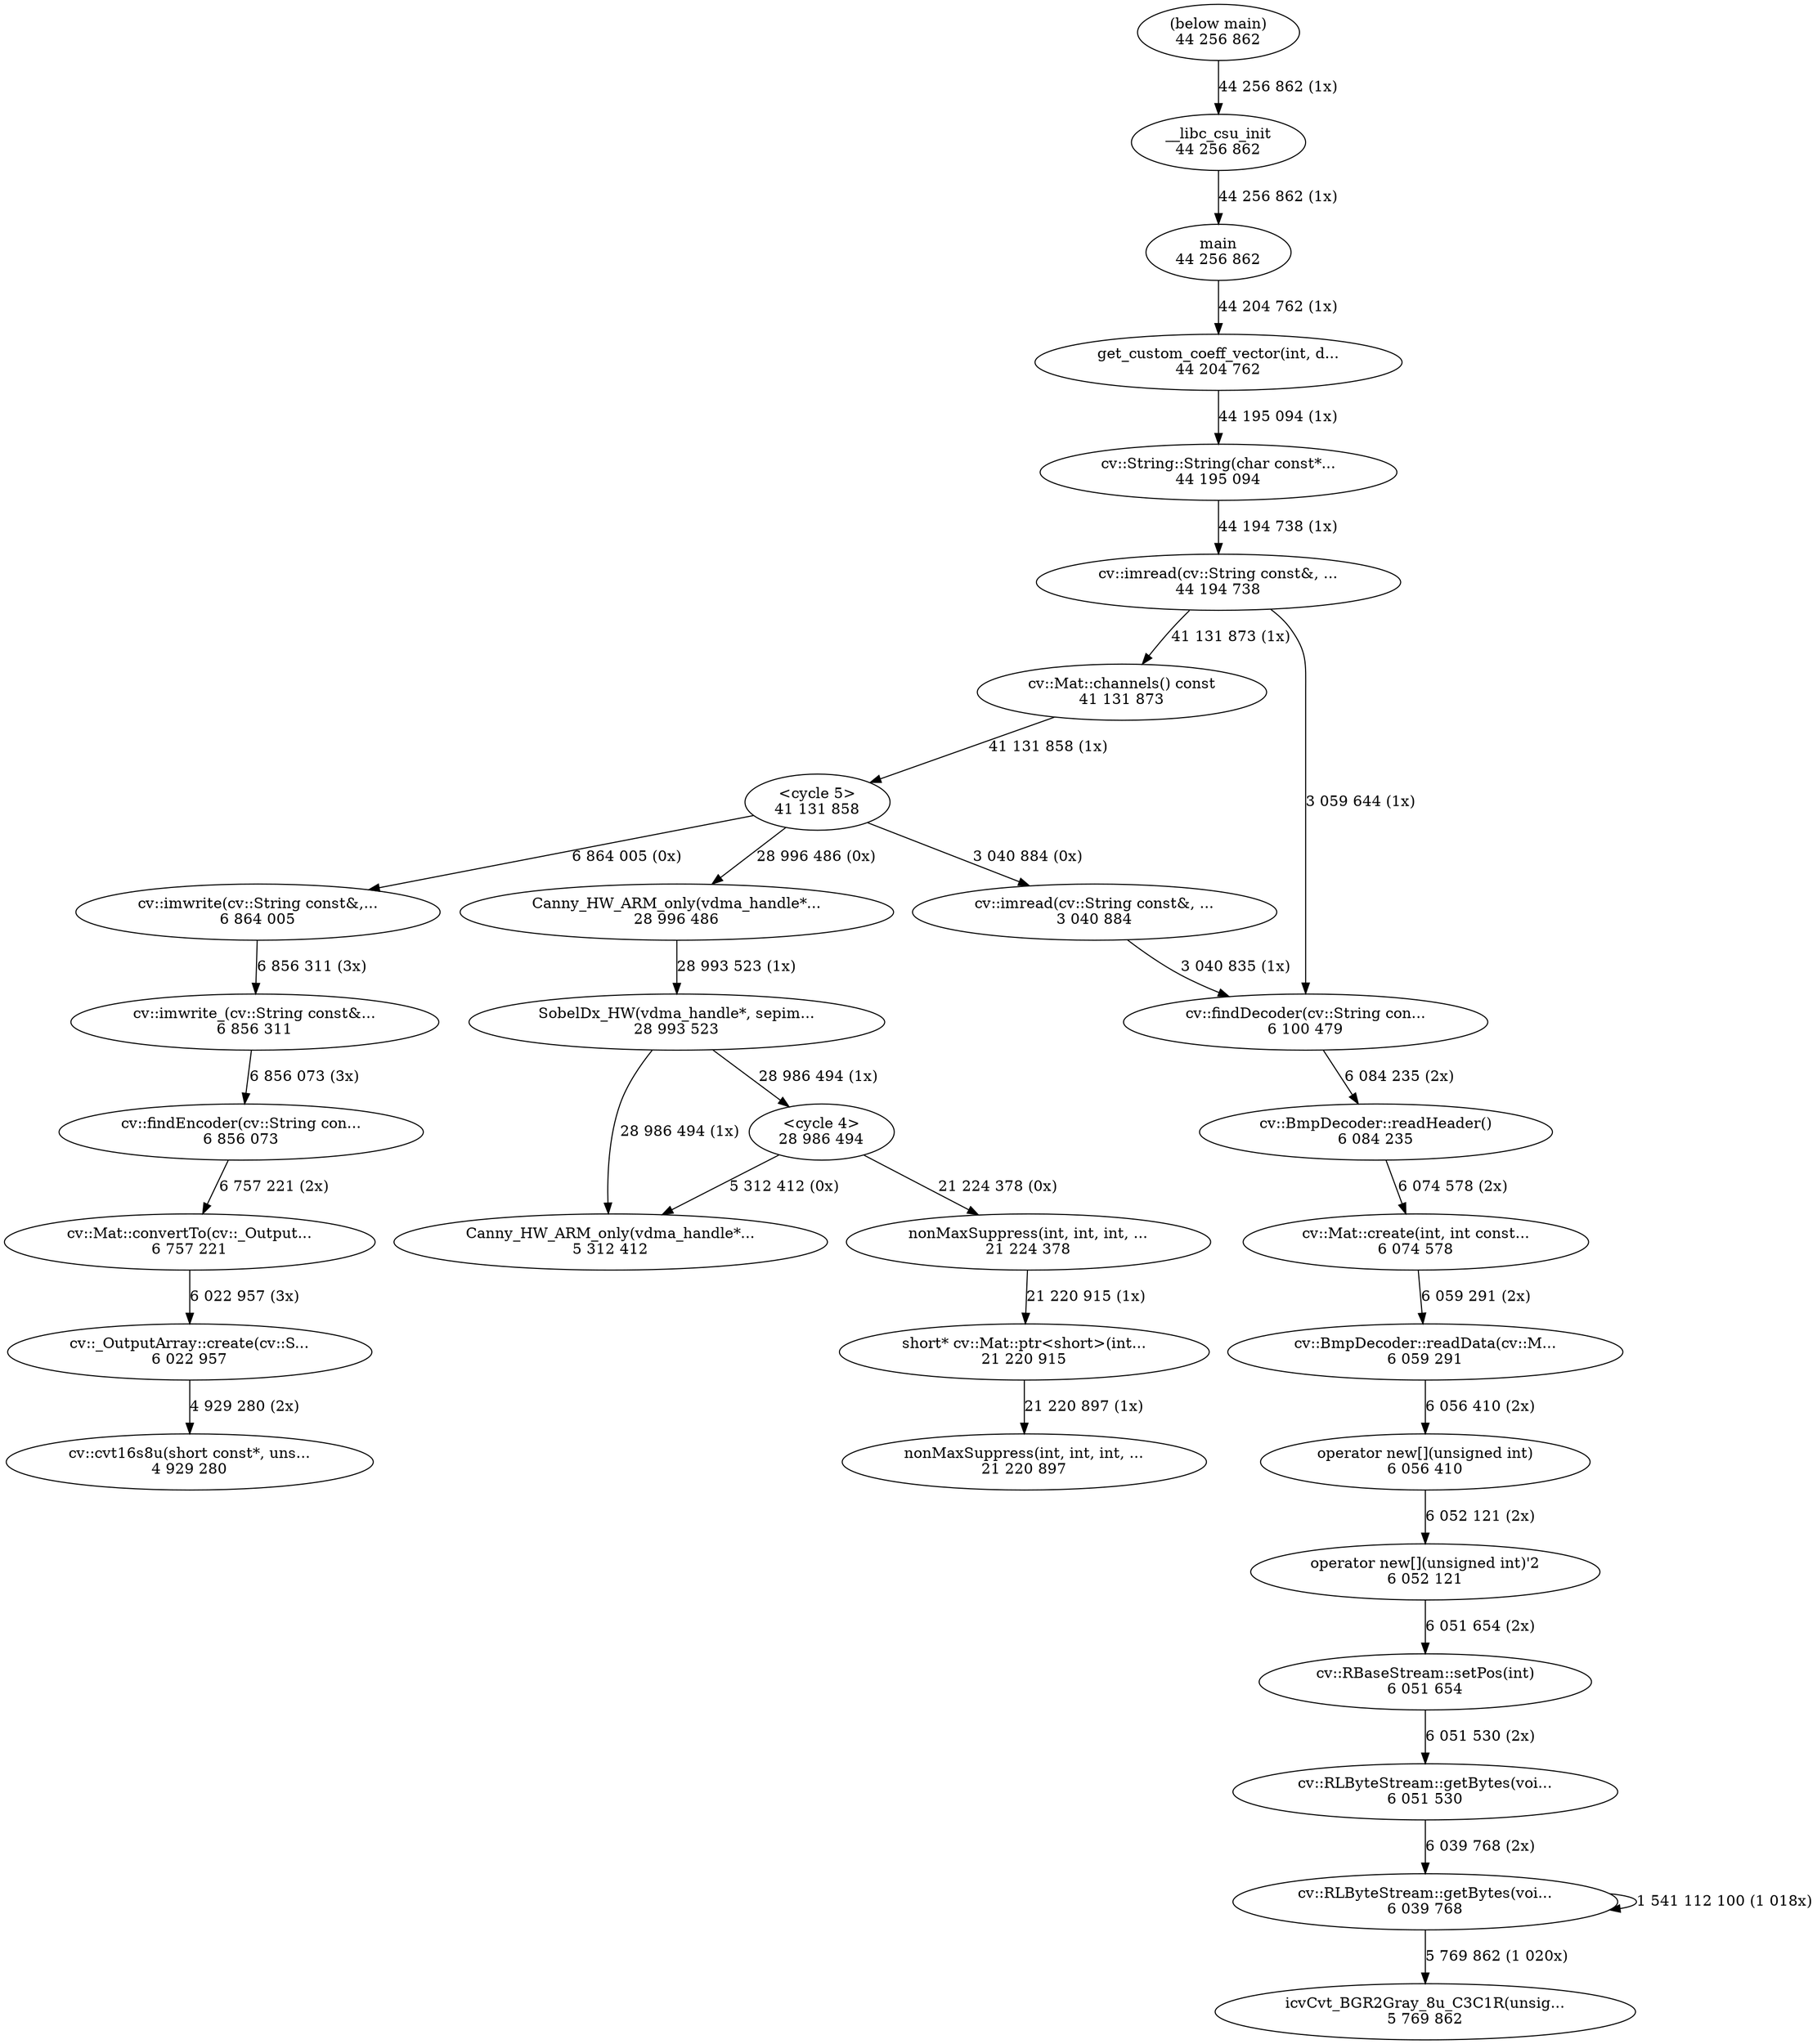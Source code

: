 digraph "callgraph" {
  F134e730 [label="<cycle 4>\n28 986 494"];
  F134e980 [label="<cycle 5>\n41 131 858"];
  F149a9a8 [label="(below main)\n44 256 862"];
  F149af88 [label="__libc_csu_init\n44 256 862"];
  F14e2ed8 [label="operator new[](unsigned int)\n6 056 410"];
  F14e3388 [label="operator new[](unsigned int)'2\n6 052 121"];
  F14e4328 [label="cv::RBaseStream::setPos(int)\n6 051 654"];
  F1530028 [label="cv::String::String(char const*...\n44 195 094"];
  F1530948 [label="cv::imread(cv::String const&, ...\n44 194 738"];
  F1531968 [label="cv::imread(cv::String const&, ...\n3 040 884"];
  F1533948 [label="cv::imwrite(cv::String const&,...\n6 864 005"];
  F15377a8 [label="cv::BmpDecoder::readData(cv::M...\n6 059 291"];
  F1539188 [label="cv::RLByteStream::getBytes(voi...\n6 051 530"];
  F1540648 [label="short* cv::Mat::ptr<short>(int...\n21 220 915"];
  F1540f68 [label="nonMaxSuppress(int, int, int, ...\n21 220 897"];
  F1542038 [label="Canny_HW_ARM_only(vdma_handle*...\n5 312 412"];
  F15549d8 [label="SobelDx_HW(vdma_handle*, sepim...\n28 993 523"];
  F1557e18 [label="cv::RLByteStream::getBytes(voi...\n6 039 768"];
  F1562678 [label="Canny_HW_ARM_only(vdma_handle*...\n28 996 486"];
  F1566618 [label="nonMaxSuppress(int, int, int, ...\n21 224 378"];
  F156c388 [label="main\n44 256 862"];
  F156c8e8 [label="get_custom_coeff_vector(int, d...\n44 204 762"];
  F156ee88 [label="cv::Mat::convertTo(cv::_Output...\n6 757 221"];
  F15728d8 [label="cv::_OutputArray::create(cv::S...\n6 022 957"];
  F157f908 [label="icvCvt_BGR2Gray_8u_C3C1R(unsig...\n5 769 862"];
  F157fcf8 [label="cv::Mat::channels() const\n41 131 873"];
  F158aaa8 [label="cv::findDecoder(cv::String con...\n6 100 479"];
  F15ae448 [label="cv::BmpDecoder::readHeader()\n6 084 235"];
  F15af6a8 [label="cv::Mat::create(int, int const...\n6 074 578"];
  F15bce08 [label="cv::cvt16s8u(short const*, uns...\n4 929 280"];
  F15bec68 [label="cv::imwrite_(cv::String const&...\n6 856 311"];
  F15c60d8 [label="cv::findEncoder(cv::String con...\n6 856 073"];
  F134e730 -> F1542038 [weight=2,label="5 312 412 (0x)"];
  F134e730 -> F1566618 [weight=2,label="21 224 378 (0x)"];
  F134e980 -> F1531968 [weight=2,label="3 040 884 (0x)"];
  F134e980 -> F1533948 [weight=2,label="6 864 005 (0x)"];
  F134e980 -> F1562678 [weight=2,label="28 996 486 (0x)"];
  F149a9a8 -> F149af88 [weight=2,label="44 256 862 (1x)"];
  F149af88 -> F156c388 [weight=2,label="44 256 862 (1x)"];
  F14e2ed8 -> F14e3388 [weight=2,label="6 052 121 (2x)"];
  F14e3388 -> F14e4328 [weight=2,label="6 051 654 (2x)"];
  F14e4328 -> F1539188 [weight=2,label="6 051 530 (2x)"];
  F1530028 -> F1530948 [weight=2,label="44 194 738 (1x)"];
  F1530948 -> F157fcf8 [weight=2,label="41 131 873 (1x)"];
  F1530948 -> F158aaa8 [weight=2,label="3 059 644 (1x)"];
  F1531968 -> F158aaa8 [weight=2,label="3 040 835 (1x)"];
  F1533948 -> F15bec68 [weight=2,label="6 856 311 (3x)"];
  F15377a8 -> F14e2ed8 [weight=2,label="6 056 410 (2x)"];
  F1539188 -> F1557e18 [weight=2,label="6 039 768 (2x)"];
  F1540648 -> F1540f68 [weight=2,label="21 220 897 (1x)"];
  F15549d8 -> F134e730 [weight=2,label="28 986 494 (1x)"];
  F15549d8 -> F1542038 [weight=2,label="28 986 494 (1x)"];
  F1557e18 -> F1557e18 [weight=3,label="1 541 112 100 (1 018x)"];
  F1557e18 -> F157f908 [weight=2,label="5 769 862 (1 020x)"];
  F1562678 -> F15549d8 [weight=2,label="28 993 523 (1x)"];
  F1566618 -> F1540648 [weight=2,label="21 220 915 (1x)"];
  F156c388 -> F156c8e8 [weight=2,label="44 204 762 (1x)"];
  F156c8e8 -> F1530028 [weight=2,label="44 195 094 (1x)"];
  F156ee88 -> F15728d8 [weight=2,label="6 022 957 (3x)"];
  F15728d8 -> F15bce08 [weight=2,label="4 929 280 (2x)"];
  F157fcf8 -> F134e980 [weight=2,label="41 131 858 (1x)"];
  F158aaa8 -> F15ae448 [weight=2,label="6 084 235 (2x)"];
  F15ae448 -> F15af6a8 [weight=2,label="6 074 578 (2x)"];
  F15af6a8 -> F15377a8 [weight=2,label="6 059 291 (2x)"];
  F15bec68 -> F15c60d8 [weight=2,label="6 856 073 (3x)"];
  F15c60d8 -> F156ee88 [weight=2,label="6 757 221 (2x)"];
}
